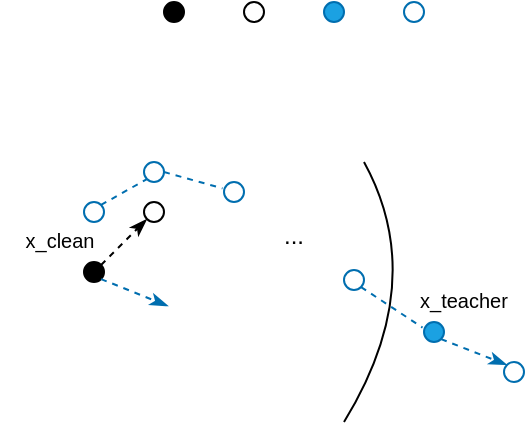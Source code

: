 <mxfile version="22.0.8" type="github">
  <diagram name="第 1 页" id="szx6wEFDgjLi57Iz3mE0">
    <mxGraphModel dx="515" dy="298" grid="1" gridSize="10" guides="1" tooltips="1" connect="1" arrows="1" fold="1" page="1" pageScale="1" pageWidth="827" pageHeight="1169" math="0" shadow="0">
      <root>
        <mxCell id="0" />
        <mxCell id="1" parent="0" />
        <mxCell id="Clq1vtrlwBqrgpeP31az-1" value="" style="ellipse;whiteSpace=wrap;html=1;aspect=fixed;fillColor=#000000;" vertex="1" parent="1">
          <mxGeometry x="160" y="250" width="10" height="10" as="geometry" />
        </mxCell>
        <mxCell id="Clq1vtrlwBqrgpeP31az-2" value="" style="ellipse;whiteSpace=wrap;html=1;aspect=fixed;fillColor=none;" vertex="1" parent="1">
          <mxGeometry x="190" y="220" width="10" height="10" as="geometry" />
        </mxCell>
        <mxCell id="Clq1vtrlwBqrgpeP31az-3" value="" style="ellipse;whiteSpace=wrap;html=1;aspect=fixed;fillColor=#1ba1e2;fontColor=#ffffff;strokeColor=#006EAF;" vertex="1" parent="1">
          <mxGeometry x="330" y="280" width="10" height="10" as="geometry" />
        </mxCell>
        <mxCell id="Clq1vtrlwBqrgpeP31az-4" value="" style="ellipse;whiteSpace=wrap;html=1;aspect=fixed;fillColor=none;fontColor=#ffffff;strokeColor=#006EAF;" vertex="1" parent="1">
          <mxGeometry x="370" y="300" width="10" height="10" as="geometry" />
        </mxCell>
        <mxCell id="Clq1vtrlwBqrgpeP31az-5" value="" style="curved=1;endArrow=none;html=1;rounded=0;endFill=0;" edge="1" parent="1">
          <mxGeometry width="50" height="50" relative="1" as="geometry">
            <mxPoint x="290" y="330" as="sourcePoint" />
            <mxPoint x="300" y="200" as="targetPoint" />
            <Array as="points">
              <mxPoint x="333" y="260" />
            </Array>
          </mxGeometry>
        </mxCell>
        <mxCell id="Clq1vtrlwBqrgpeP31az-6" value="" style="ellipse;whiteSpace=wrap;html=1;aspect=fixed;fillColor=#000000;" vertex="1" parent="1">
          <mxGeometry x="200" y="120" width="10" height="10" as="geometry" />
        </mxCell>
        <mxCell id="Clq1vtrlwBqrgpeP31az-8" value="" style="endArrow=classicThin;html=1;rounded=0;exitX=1;exitY=0;exitDx=0;exitDy=0;entryX=0;entryY=1;entryDx=0;entryDy=0;endFill=1;dashed=1;" edge="1" parent="1" source="Clq1vtrlwBqrgpeP31az-1" target="Clq1vtrlwBqrgpeP31az-2">
          <mxGeometry width="50" height="50" relative="1" as="geometry">
            <mxPoint x="130" y="270" as="sourcePoint" />
            <mxPoint x="180" y="220" as="targetPoint" />
          </mxGeometry>
        </mxCell>
        <mxCell id="Clq1vtrlwBqrgpeP31az-10" value="" style="ellipse;whiteSpace=wrap;html=1;aspect=fixed;fillColor=#1ba1e2;fontColor=#ffffff;strokeColor=#006EAF;" vertex="1" parent="1">
          <mxGeometry x="280" y="120" width="10" height="10" as="geometry" />
        </mxCell>
        <mxCell id="Clq1vtrlwBqrgpeP31az-11" value="" style="ellipse;whiteSpace=wrap;html=1;aspect=fixed;fillColor=none;" vertex="1" parent="1">
          <mxGeometry x="240" y="120" width="10" height="10" as="geometry" />
        </mxCell>
        <mxCell id="Clq1vtrlwBqrgpeP31az-12" value="" style="endArrow=classicThin;html=1;rounded=0;exitX=1;exitY=1;exitDx=0;exitDy=0;entryX=0;entryY=0;entryDx=0;entryDy=0;endFill=1;dashed=1;fillColor=#1ba1e2;strokeColor=#006EAF;" edge="1" parent="1" source="Clq1vtrlwBqrgpeP31az-3" target="Clq1vtrlwBqrgpeP31az-4">
          <mxGeometry width="50" height="50" relative="1" as="geometry">
            <mxPoint x="358" y="290" as="sourcePoint" />
            <mxPoint x="380" y="268" as="targetPoint" />
          </mxGeometry>
        </mxCell>
        <mxCell id="Clq1vtrlwBqrgpeP31az-13" value="" style="endArrow=classicThin;html=1;rounded=0;exitX=1;exitY=1;exitDx=0;exitDy=0;entryX=0;entryY=0;entryDx=0;entryDy=0;endFill=1;dashed=1;fillColor=#1ba1e2;strokeColor=#006EAF;" edge="1" parent="1" source="Clq1vtrlwBqrgpeP31az-1">
          <mxGeometry width="50" height="50" relative="1" as="geometry">
            <mxPoint x="170" y="260" as="sourcePoint" />
            <mxPoint x="202" y="272" as="targetPoint" />
          </mxGeometry>
        </mxCell>
        <mxCell id="Clq1vtrlwBqrgpeP31az-14" value="&lt;font style=&quot;font-size: 10px;&quot;&gt;x_clean&lt;/font&gt;" style="text;html=1;strokeColor=none;fillColor=none;align=center;verticalAlign=middle;whiteSpace=wrap;rounded=0;" vertex="1" parent="1">
          <mxGeometry x="118" y="224" width="60" height="30" as="geometry" />
        </mxCell>
        <mxCell id="Clq1vtrlwBqrgpeP31az-15" value="&lt;font style=&quot;font-size: 10px;&quot;&gt;x_teacher&lt;/font&gt;" style="text;html=1;strokeColor=none;fillColor=none;align=center;verticalAlign=middle;whiteSpace=wrap;rounded=0;" vertex="1" parent="1">
          <mxGeometry x="320" y="254" width="60" height="30" as="geometry" />
        </mxCell>
        <mxCell id="Clq1vtrlwBqrgpeP31az-16" value="" style="ellipse;whiteSpace=wrap;html=1;aspect=fixed;fillColor=none;fontColor=#ffffff;strokeColor=#006EAF;" vertex="1" parent="1">
          <mxGeometry x="320" y="120" width="10" height="10" as="geometry" />
        </mxCell>
        <mxCell id="Clq1vtrlwBqrgpeP31az-17" value="" style="ellipse;whiteSpace=wrap;html=1;aspect=fixed;fillColor=none;fontColor=#ffffff;strokeColor=#006EAF;" vertex="1" parent="1">
          <mxGeometry x="160" y="220" width="10" height="10" as="geometry" />
        </mxCell>
        <mxCell id="Clq1vtrlwBqrgpeP31az-18" value="" style="endArrow=none;html=1;rounded=0;endFill=0;dashed=1;fillColor=#1ba1e2;strokeColor=#006EAF;exitX=1;exitY=0;exitDx=0;exitDy=0;entryX=0;entryY=1;entryDx=0;entryDy=0;" edge="1" parent="1" source="Clq1vtrlwBqrgpeP31az-17" target="Clq1vtrlwBqrgpeP31az-19">
          <mxGeometry width="50" height="50" relative="1" as="geometry">
            <mxPoint x="173" y="210" as="sourcePoint" />
            <mxPoint x="190" y="210" as="targetPoint" />
          </mxGeometry>
        </mxCell>
        <mxCell id="Clq1vtrlwBqrgpeP31az-19" value="" style="ellipse;whiteSpace=wrap;html=1;aspect=fixed;fillColor=none;fontColor=#ffffff;strokeColor=#006EAF;" vertex="1" parent="1">
          <mxGeometry x="190" y="200" width="10" height="10" as="geometry" />
        </mxCell>
        <mxCell id="Clq1vtrlwBqrgpeP31az-20" value="" style="ellipse;whiteSpace=wrap;html=1;aspect=fixed;fillColor=none;fontColor=#ffffff;strokeColor=#006EAF;" vertex="1" parent="1">
          <mxGeometry x="230" y="210" width="10" height="10" as="geometry" />
        </mxCell>
        <mxCell id="Clq1vtrlwBqrgpeP31az-22" value="" style="ellipse;whiteSpace=wrap;html=1;aspect=fixed;fillColor=none;fontColor=#ffffff;strokeColor=#006EAF;" vertex="1" parent="1">
          <mxGeometry x="290" y="254" width="10" height="10" as="geometry" />
        </mxCell>
        <mxCell id="Clq1vtrlwBqrgpeP31az-23" value="" style="endArrow=none;html=1;rounded=0;endFill=0;dashed=1;fillColor=#1ba1e2;strokeColor=#006EAF;exitX=1;exitY=0.5;exitDx=0;exitDy=0;entryX=-0.074;entryY=0.32;entryDx=0;entryDy=0;entryPerimeter=0;" edge="1" parent="1" source="Clq1vtrlwBqrgpeP31az-19" target="Clq1vtrlwBqrgpeP31az-20">
          <mxGeometry width="50" height="50" relative="1" as="geometry">
            <mxPoint x="210" y="200" as="sourcePoint" />
            <mxPoint x="232" y="188" as="targetPoint" />
          </mxGeometry>
        </mxCell>
        <mxCell id="Clq1vtrlwBqrgpeP31az-24" value="" style="endArrow=none;html=1;rounded=0;endFill=0;dashed=1;fillColor=#1ba1e2;strokeColor=#006EAF;exitX=1;exitY=1;exitDx=0;exitDy=0;entryX=-0.074;entryY=0.278;entryDx=0;entryDy=0;entryPerimeter=0;" edge="1" parent="1" source="Clq1vtrlwBqrgpeP31az-22" target="Clq1vtrlwBqrgpeP31az-3">
          <mxGeometry width="50" height="50" relative="1" as="geometry">
            <mxPoint x="300" y="280" as="sourcePoint" />
            <mxPoint x="329" y="288" as="targetPoint" />
          </mxGeometry>
        </mxCell>
        <mxCell id="Clq1vtrlwBqrgpeP31az-26" value="..." style="text;html=1;strokeColor=none;fillColor=none;align=center;verticalAlign=middle;whiteSpace=wrap;rounded=0;" vertex="1" parent="1">
          <mxGeometry x="250" y="230" width="30" height="14" as="geometry" />
        </mxCell>
      </root>
    </mxGraphModel>
  </diagram>
</mxfile>
